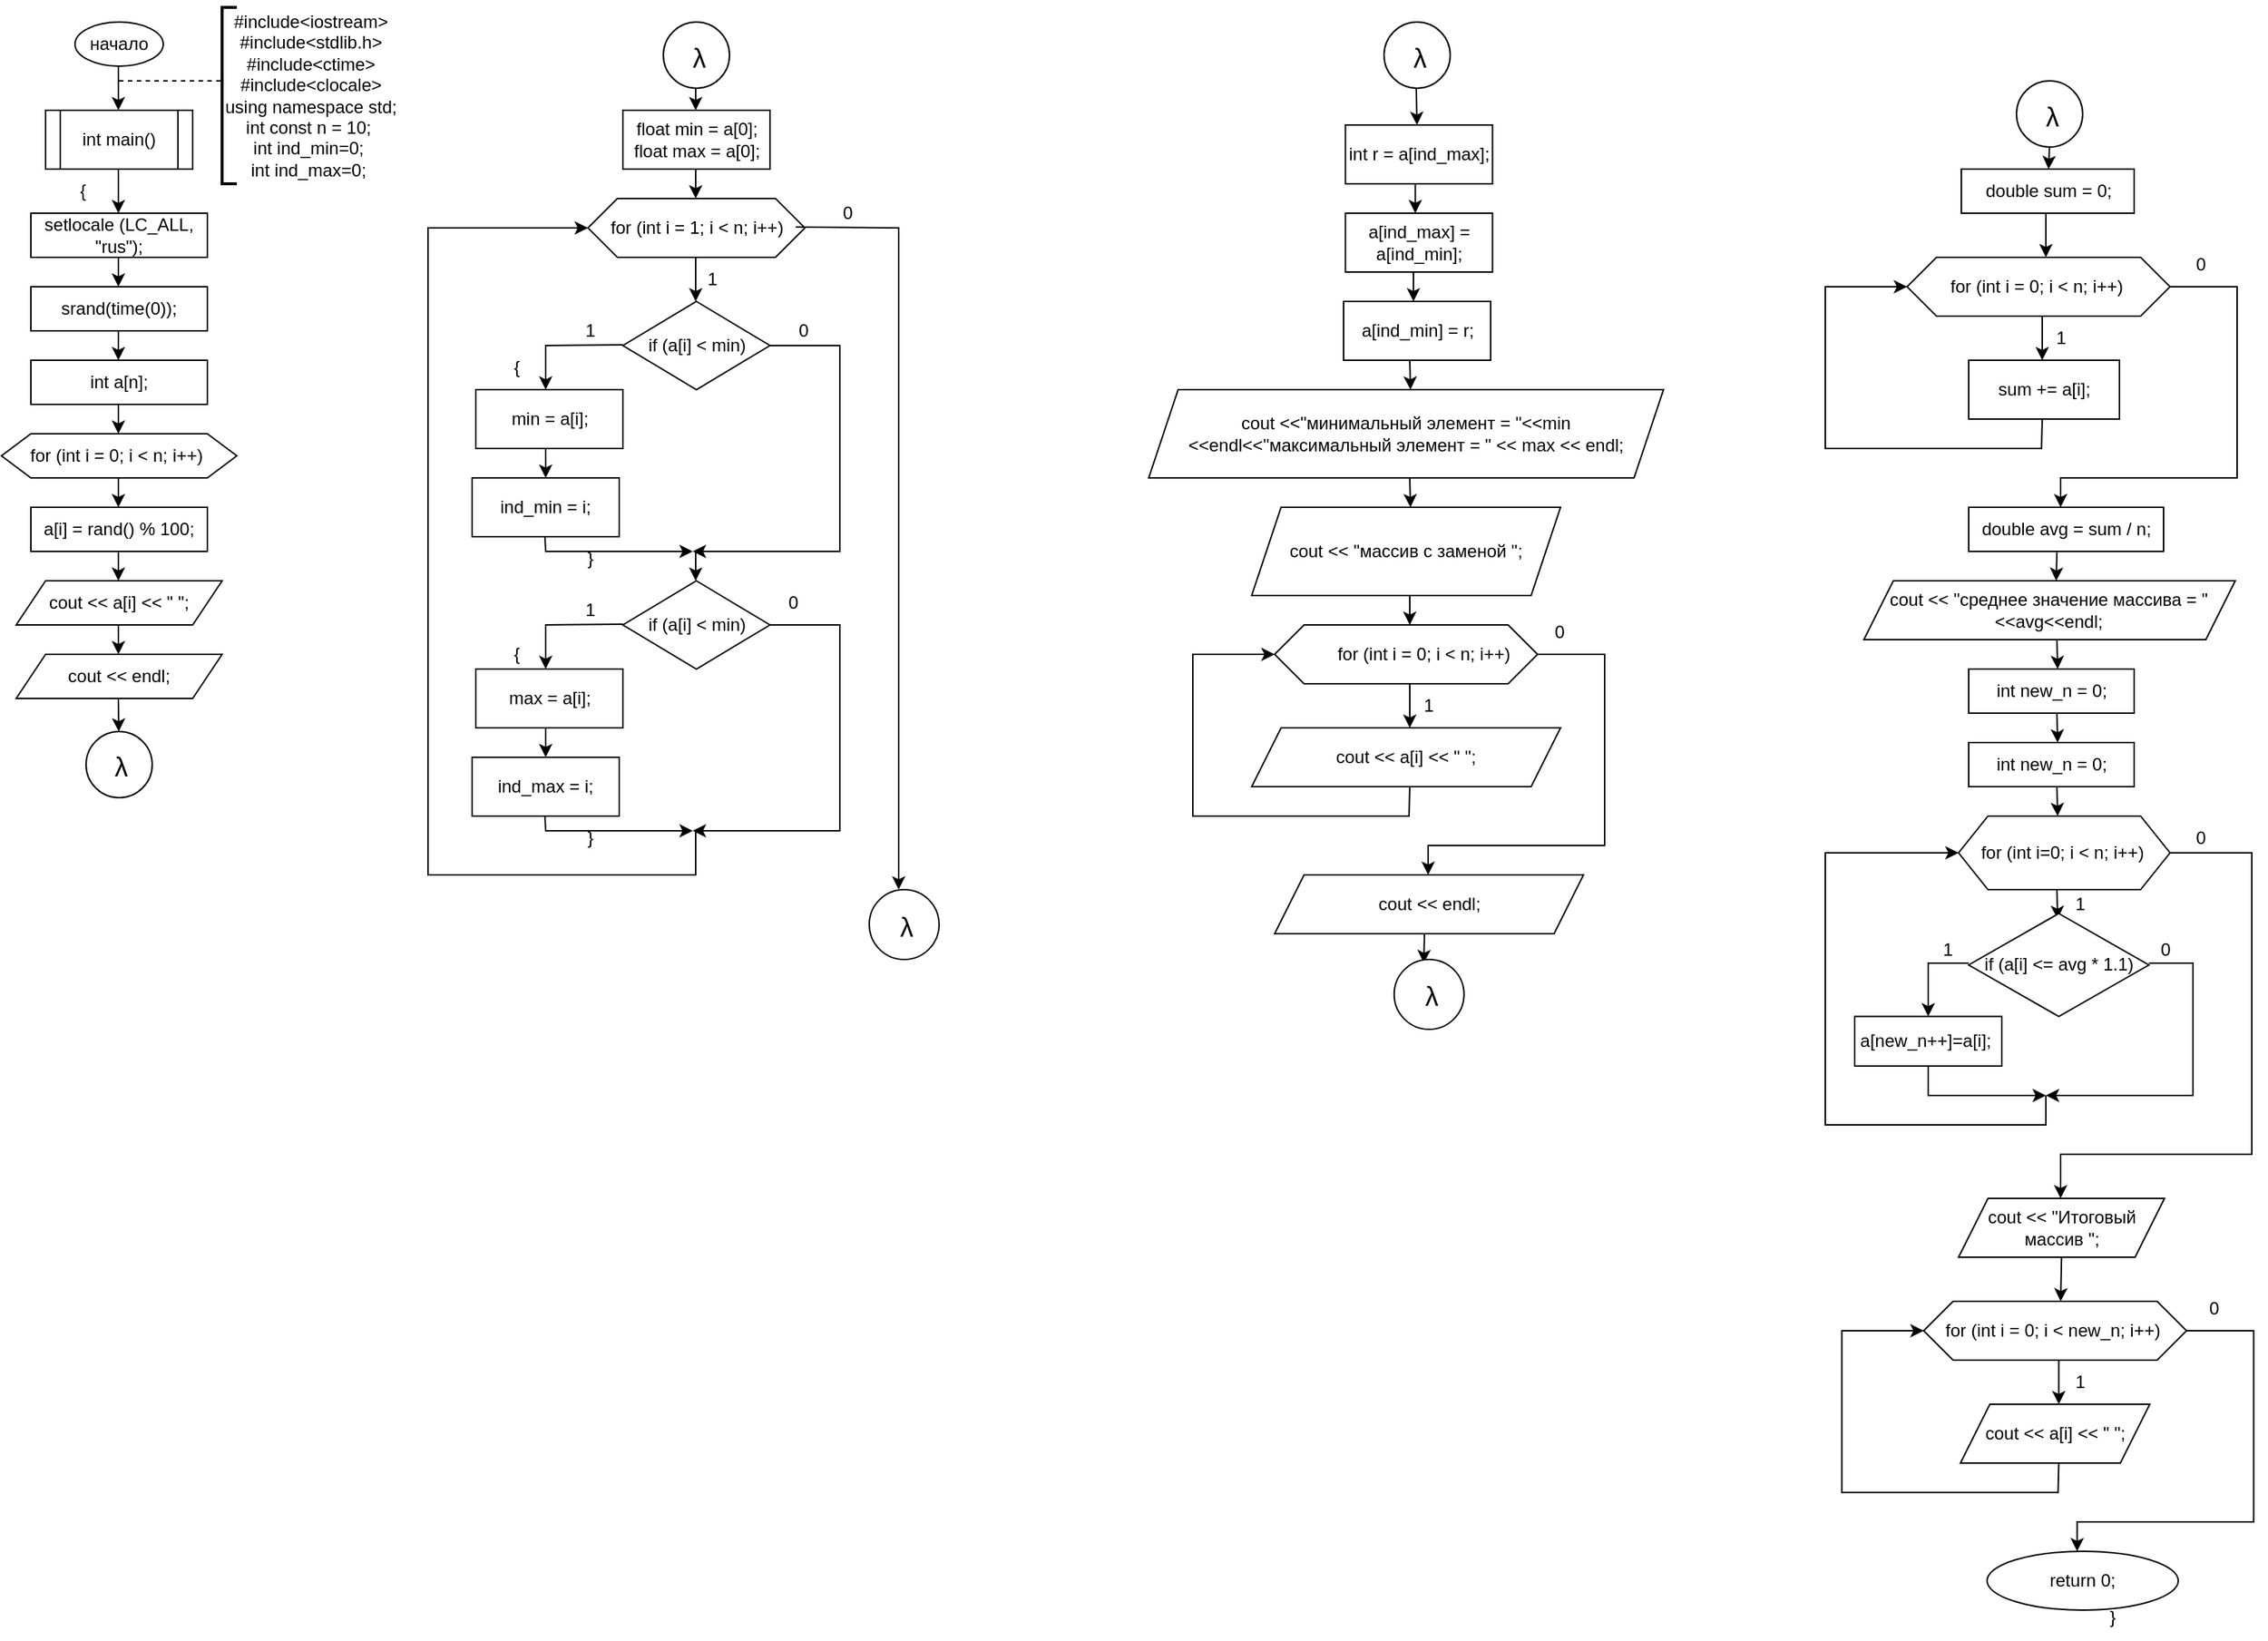 <mxfile version="24.7.17">
  <diagram name="Страница — 1" id="E0Ujf7KPfG7QBRA1unFd">
    <mxGraphModel dx="1122" dy="1709" grid="1" gridSize="10" guides="1" tooltips="1" connect="1" arrows="1" fold="1" page="1" pageScale="1" pageWidth="827" pageHeight="1169" math="0" shadow="0">
      <root>
        <mxCell id="0" />
        <mxCell id="1" parent="0" />
        <mxCell id="UmhEkaX1TgE3mS6SYgg9-1" value="начало" style="ellipse;whiteSpace=wrap;html=1;" parent="1" vertex="1">
          <mxGeometry x="200" width="60" height="30" as="geometry" />
        </mxCell>
        <mxCell id="UmhEkaX1TgE3mS6SYgg9-2" value="" style="endArrow=classic;html=1;rounded=0;" parent="1" edge="1">
          <mxGeometry width="50" height="50" relative="1" as="geometry">
            <mxPoint x="229.5" y="30" as="sourcePoint" />
            <mxPoint x="229.5" y="60" as="targetPoint" />
          </mxGeometry>
        </mxCell>
        <mxCell id="UmhEkaX1TgE3mS6SYgg9-3" value="" style="endArrow=none;dashed=1;html=1;rounded=0;" parent="1" edge="1">
          <mxGeometry width="50" height="50" relative="1" as="geometry">
            <mxPoint x="230" y="40" as="sourcePoint" />
            <mxPoint x="300" y="40" as="targetPoint" />
          </mxGeometry>
        </mxCell>
        <mxCell id="UmhEkaX1TgE3mS6SYgg9-4" value="" style="strokeWidth=2;html=1;shape=mxgraph.flowchart.annotation_1;align=left;pointerEvents=1;" parent="1" vertex="1">
          <mxGeometry x="300" y="-10" width="10" height="120" as="geometry" />
        </mxCell>
        <mxCell id="UmhEkaX1TgE3mS6SYgg9-5" value="&lt;div&gt;#include&amp;lt;iostream&amp;gt;&lt;/div&gt;&lt;div&gt;#include&amp;lt;stdlib.h&amp;gt;&lt;/div&gt;&lt;div&gt;#include&amp;lt;ctime&amp;gt;&lt;/div&gt;&lt;div&gt;#include&amp;lt;clocale&amp;gt;&lt;/div&gt;&lt;div&gt;using namespace std;&lt;/div&gt;&lt;div&gt;int const n = 10;&amp;nbsp;&lt;/div&gt;&lt;div&gt;int ind_min=0;&amp;nbsp;&lt;/div&gt;&lt;div&gt;int ind_max=0;&amp;nbsp;&lt;br&gt;&lt;/div&gt;" style="text;html=1;align=center;verticalAlign=middle;resizable=0;points=[];autosize=1;strokeColor=none;fillColor=none;" parent="1" vertex="1">
          <mxGeometry x="290" y="-15" width="140" height="130" as="geometry" />
        </mxCell>
        <mxCell id="UmhEkaX1TgE3mS6SYgg9-6" value="int main()" style="shape=process;whiteSpace=wrap;html=1;backgroundOutline=1;" parent="1" vertex="1">
          <mxGeometry x="180" y="60" width="100" height="40" as="geometry" />
        </mxCell>
        <mxCell id="UmhEkaX1TgE3mS6SYgg9-7" value="" style="endArrow=classic;html=1;rounded=0;" parent="1" edge="1">
          <mxGeometry width="50" height="50" relative="1" as="geometry">
            <mxPoint x="229.5" y="100" as="sourcePoint" />
            <mxPoint x="229.5" y="130" as="targetPoint" />
          </mxGeometry>
        </mxCell>
        <mxCell id="UmhEkaX1TgE3mS6SYgg9-8" value="setlocale (LC_ALL, &quot;rus&quot;);" style="rounded=0;whiteSpace=wrap;html=1;" parent="1" vertex="1">
          <mxGeometry x="170" y="130" width="120" height="30" as="geometry" />
        </mxCell>
        <mxCell id="UmhEkaX1TgE3mS6SYgg9-9" value="" style="endArrow=classic;html=1;rounded=0;" parent="1" edge="1">
          <mxGeometry width="50" height="50" relative="1" as="geometry">
            <mxPoint x="229.5" y="160" as="sourcePoint" />
            <mxPoint x="229.5" y="180" as="targetPoint" />
          </mxGeometry>
        </mxCell>
        <mxCell id="UmhEkaX1TgE3mS6SYgg9-10" value="srand(time(0));" style="rounded=0;whiteSpace=wrap;html=1;" parent="1" vertex="1">
          <mxGeometry x="170" y="180" width="120" height="30" as="geometry" />
        </mxCell>
        <mxCell id="UmhEkaX1TgE3mS6SYgg9-11" value="" style="endArrow=classic;html=1;rounded=0;" parent="1" edge="1">
          <mxGeometry width="50" height="50" relative="1" as="geometry">
            <mxPoint x="229.5" y="210" as="sourcePoint" />
            <mxPoint x="229.5" y="230" as="targetPoint" />
          </mxGeometry>
        </mxCell>
        <mxCell id="UmhEkaX1TgE3mS6SYgg9-12" value="for (int i = 0; i &amp;lt; n; i++)&amp;nbsp;" style="shape=hexagon;perimeter=hexagonPerimeter2;whiteSpace=wrap;html=1;fixedSize=1;" parent="1" vertex="1">
          <mxGeometry x="150" y="280" width="160" height="30" as="geometry" />
        </mxCell>
        <mxCell id="UmhEkaX1TgE3mS6SYgg9-13" value="int a[n];" style="rounded=0;whiteSpace=wrap;html=1;" parent="1" vertex="1">
          <mxGeometry x="170" y="230" width="120" height="30" as="geometry" />
        </mxCell>
        <mxCell id="UmhEkaX1TgE3mS6SYgg9-14" value="" style="endArrow=classic;html=1;rounded=0;" parent="1" edge="1">
          <mxGeometry width="50" height="50" relative="1" as="geometry">
            <mxPoint x="229.5" y="260" as="sourcePoint" />
            <mxPoint x="229.5" y="280" as="targetPoint" />
          </mxGeometry>
        </mxCell>
        <mxCell id="UmhEkaX1TgE3mS6SYgg9-15" value="" style="endArrow=classic;html=1;rounded=0;" parent="1" edge="1">
          <mxGeometry width="50" height="50" relative="1" as="geometry">
            <mxPoint x="229.5" y="310" as="sourcePoint" />
            <mxPoint x="229.5" y="330" as="targetPoint" />
          </mxGeometry>
        </mxCell>
        <mxCell id="UmhEkaX1TgE3mS6SYgg9-16" value="a[i] = rand() % 100;" style="rounded=0;whiteSpace=wrap;html=1;" parent="1" vertex="1">
          <mxGeometry x="170" y="330" width="120" height="30" as="geometry" />
        </mxCell>
        <mxCell id="UmhEkaX1TgE3mS6SYgg9-17" value="" style="endArrow=classic;html=1;rounded=0;" parent="1" edge="1">
          <mxGeometry width="50" height="50" relative="1" as="geometry">
            <mxPoint x="229.5" y="360" as="sourcePoint" />
            <mxPoint x="229.5" y="380" as="targetPoint" />
          </mxGeometry>
        </mxCell>
        <mxCell id="UmhEkaX1TgE3mS6SYgg9-18" value="cout &amp;lt;&amp;lt; a[i] &amp;lt;&amp;lt; &quot; &quot;;" style="shape=parallelogram;perimeter=parallelogramPerimeter;whiteSpace=wrap;html=1;fixedSize=1;" parent="1" vertex="1">
          <mxGeometry x="160" y="380" width="140" height="30" as="geometry" />
        </mxCell>
        <mxCell id="UmhEkaX1TgE3mS6SYgg9-19" value="" style="endArrow=classic;html=1;rounded=0;" parent="1" edge="1">
          <mxGeometry width="50" height="50" relative="1" as="geometry">
            <mxPoint x="229.5" y="410" as="sourcePoint" />
            <mxPoint x="229.5" y="430" as="targetPoint" />
          </mxGeometry>
        </mxCell>
        <mxCell id="UmhEkaX1TgE3mS6SYgg9-20" value="cout &amp;lt;&amp;lt; endl;" style="shape=parallelogram;perimeter=parallelogramPerimeter;whiteSpace=wrap;html=1;fixedSize=1;" parent="1" vertex="1">
          <mxGeometry x="160" y="430" width="140" height="30" as="geometry" />
        </mxCell>
        <mxCell id="UmhEkaX1TgE3mS6SYgg9-21" value="" style="endArrow=classic;html=1;rounded=0;" parent="1" target="UmhEkaX1TgE3mS6SYgg9-23" edge="1">
          <mxGeometry width="50" height="50" relative="1" as="geometry">
            <mxPoint x="229.5" y="460" as="sourcePoint" />
            <mxPoint x="229.5" y="480" as="targetPoint" />
          </mxGeometry>
        </mxCell>
        <mxCell id="UmhEkaX1TgE3mS6SYgg9-23" value="" style="ellipse;whiteSpace=wrap;html=1;aspect=fixed;" parent="1" vertex="1">
          <mxGeometry x="207.5" y="482.5" width="45" height="45" as="geometry" />
        </mxCell>
        <mxCell id="UmhEkaX1TgE3mS6SYgg9-25" value="&lt;font style=&quot;font-size: 18px;&quot;&gt;λ&lt;/font&gt;" style="text;whiteSpace=wrap;html=1;" parent="1" vertex="1">
          <mxGeometry x="225" y="490" width="10" height="30" as="geometry" />
        </mxCell>
        <mxCell id="mBNhG39dvA1WvkFb5wMn-5" value="" style="ellipse;whiteSpace=wrap;html=1;aspect=fixed;" vertex="1" parent="1">
          <mxGeometry x="600" width="45" height="45" as="geometry" />
        </mxCell>
        <mxCell id="mBNhG39dvA1WvkFb5wMn-6" value="&lt;font style=&quot;font-size: 18px;&quot;&gt;λ&lt;/font&gt;" style="text;whiteSpace=wrap;html=1;" vertex="1" parent="1">
          <mxGeometry x="617.5" y="7.5" width="10" height="30" as="geometry" />
        </mxCell>
        <mxCell id="mBNhG39dvA1WvkFb5wMn-8" value="" style="endArrow=classic;html=1;rounded=0;" edge="1" parent="1">
          <mxGeometry width="50" height="50" relative="1" as="geometry">
            <mxPoint x="622" y="45" as="sourcePoint" />
            <mxPoint x="622" y="60" as="targetPoint" />
          </mxGeometry>
        </mxCell>
        <mxCell id="mBNhG39dvA1WvkFb5wMn-9" value="float min = a[0]; float max = a[0];" style="rounded=0;whiteSpace=wrap;html=1;" vertex="1" parent="1">
          <mxGeometry x="572.5" y="60" width="100" height="40" as="geometry" />
        </mxCell>
        <mxCell id="mBNhG39dvA1WvkFb5wMn-10" value="" style="endArrow=classic;html=1;rounded=0;" edge="1" parent="1">
          <mxGeometry width="50" height="50" relative="1" as="geometry">
            <mxPoint x="622" y="100" as="sourcePoint" />
            <mxPoint x="622" y="120" as="targetPoint" />
          </mxGeometry>
        </mxCell>
        <mxCell id="mBNhG39dvA1WvkFb5wMn-11" value="for (int i = 1; i &amp;lt; n; i++)" style="shape=hexagon;perimeter=hexagonPerimeter2;whiteSpace=wrap;html=1;fixedSize=1;" vertex="1" parent="1">
          <mxGeometry x="548.75" y="120" width="147.5" height="40" as="geometry" />
        </mxCell>
        <mxCell id="mBNhG39dvA1WvkFb5wMn-12" value="" style="endArrow=classic;html=1;rounded=0;" edge="1" parent="1">
          <mxGeometry width="50" height="50" relative="1" as="geometry">
            <mxPoint x="622" y="160" as="sourcePoint" />
            <mxPoint x="622" y="190" as="targetPoint" />
          </mxGeometry>
        </mxCell>
        <mxCell id="mBNhG39dvA1WvkFb5wMn-13" value="if (a[i] &amp;lt; min)" style="rhombus;whiteSpace=wrap;html=1;" vertex="1" parent="1">
          <mxGeometry x="572.5" y="190" width="100" height="60" as="geometry" />
        </mxCell>
        <mxCell id="mBNhG39dvA1WvkFb5wMn-14" value="" style="endArrow=classic;html=1;rounded=0;" edge="1" parent="1">
          <mxGeometry width="50" height="50" relative="1" as="geometry">
            <mxPoint x="572.5" y="219.5" as="sourcePoint" />
            <mxPoint x="520" y="250" as="targetPoint" />
            <Array as="points">
              <mxPoint x="520" y="220" />
            </Array>
          </mxGeometry>
        </mxCell>
        <mxCell id="mBNhG39dvA1WvkFb5wMn-16" value="min = a[i];" style="rounded=0;whiteSpace=wrap;html=1;" vertex="1" parent="1">
          <mxGeometry x="472.5" y="250" width="100" height="40" as="geometry" />
        </mxCell>
        <mxCell id="mBNhG39dvA1WvkFb5wMn-17" value="ind_min = i;" style="rounded=0;whiteSpace=wrap;html=1;" vertex="1" parent="1">
          <mxGeometry x="470" y="310" width="100" height="40" as="geometry" />
        </mxCell>
        <mxCell id="mBNhG39dvA1WvkFb5wMn-18" value="" style="endArrow=classic;html=1;rounded=0;" edge="1" parent="1">
          <mxGeometry width="50" height="50" relative="1" as="geometry">
            <mxPoint x="520" y="290" as="sourcePoint" />
            <mxPoint x="520" y="310" as="targetPoint" />
          </mxGeometry>
        </mxCell>
        <mxCell id="mBNhG39dvA1WvkFb5wMn-19" value="" style="endArrow=classic;html=1;rounded=0;exitX=1;exitY=0.5;exitDx=0;exitDy=0;" edge="1" parent="1" source="mBNhG39dvA1WvkFb5wMn-13">
          <mxGeometry width="50" height="50" relative="1" as="geometry">
            <mxPoint x="680" y="219.5" as="sourcePoint" />
            <mxPoint x="620" y="360" as="targetPoint" />
            <Array as="points">
              <mxPoint x="720" y="220" />
              <mxPoint x="720" y="360" />
            </Array>
          </mxGeometry>
        </mxCell>
        <mxCell id="mBNhG39dvA1WvkFb5wMn-20" value="" style="endArrow=classic;html=1;rounded=0;" edge="1" parent="1">
          <mxGeometry width="50" height="50" relative="1" as="geometry">
            <mxPoint x="519.5" y="350" as="sourcePoint" />
            <mxPoint x="620" y="360" as="targetPoint" />
            <Array as="points">
              <mxPoint x="520" y="360" />
            </Array>
          </mxGeometry>
        </mxCell>
        <mxCell id="mBNhG39dvA1WvkFb5wMn-21" value="" style="endArrow=classic;html=1;rounded=0;" edge="1" parent="1">
          <mxGeometry width="50" height="50" relative="1" as="geometry">
            <mxPoint x="622" y="360" as="sourcePoint" />
            <mxPoint x="622" y="380" as="targetPoint" />
          </mxGeometry>
        </mxCell>
        <mxCell id="mBNhG39dvA1WvkFb5wMn-22" value="if (a[i] &amp;lt; min)" style="rhombus;whiteSpace=wrap;html=1;" vertex="1" parent="1">
          <mxGeometry x="572.5" y="380" width="100" height="60" as="geometry" />
        </mxCell>
        <mxCell id="mBNhG39dvA1WvkFb5wMn-23" value="" style="endArrow=classic;html=1;rounded=0;" edge="1" parent="1">
          <mxGeometry width="50" height="50" relative="1" as="geometry">
            <mxPoint x="572.5" y="409.5" as="sourcePoint" />
            <mxPoint x="520" y="440" as="targetPoint" />
            <Array as="points">
              <mxPoint x="520" y="410" />
            </Array>
          </mxGeometry>
        </mxCell>
        <mxCell id="mBNhG39dvA1WvkFb5wMn-24" value="max = a[i];" style="rounded=0;whiteSpace=wrap;html=1;" vertex="1" parent="1">
          <mxGeometry x="472.5" y="440" width="100" height="40" as="geometry" />
        </mxCell>
        <mxCell id="mBNhG39dvA1WvkFb5wMn-25" value="ind_max = i;" style="rounded=0;whiteSpace=wrap;html=1;" vertex="1" parent="1">
          <mxGeometry x="470" y="500" width="100" height="40" as="geometry" />
        </mxCell>
        <mxCell id="mBNhG39dvA1WvkFb5wMn-26" value="" style="endArrow=classic;html=1;rounded=0;" edge="1" parent="1">
          <mxGeometry width="50" height="50" relative="1" as="geometry">
            <mxPoint x="520" y="480" as="sourcePoint" />
            <mxPoint x="520" y="500" as="targetPoint" />
          </mxGeometry>
        </mxCell>
        <mxCell id="mBNhG39dvA1WvkFb5wMn-27" value="" style="endArrow=classic;html=1;rounded=0;exitX=1;exitY=0.5;exitDx=0;exitDy=0;" edge="1" parent="1" source="mBNhG39dvA1WvkFb5wMn-22">
          <mxGeometry width="50" height="50" relative="1" as="geometry">
            <mxPoint x="680" y="409.5" as="sourcePoint" />
            <mxPoint x="620" y="550" as="targetPoint" />
            <Array as="points">
              <mxPoint x="720" y="410" />
              <mxPoint x="720" y="550" />
            </Array>
          </mxGeometry>
        </mxCell>
        <mxCell id="mBNhG39dvA1WvkFb5wMn-28" value="" style="endArrow=classic;html=1;rounded=0;" edge="1" parent="1">
          <mxGeometry width="50" height="50" relative="1" as="geometry">
            <mxPoint x="519.5" y="540" as="sourcePoint" />
            <mxPoint x="620" y="550" as="targetPoint" />
            <Array as="points">
              <mxPoint x="520" y="550" />
            </Array>
          </mxGeometry>
        </mxCell>
        <mxCell id="mBNhG39dvA1WvkFb5wMn-29" value="" style="endArrow=classic;html=1;rounded=0;entryX=0;entryY=0.5;entryDx=0;entryDy=0;" edge="1" parent="1" target="mBNhG39dvA1WvkFb5wMn-11">
          <mxGeometry width="50" height="50" relative="1" as="geometry">
            <mxPoint x="622" y="550" as="sourcePoint" />
            <mxPoint x="440" y="50" as="targetPoint" />
            <Array as="points">
              <mxPoint x="622" y="580" />
              <mxPoint x="440" y="580" />
              <mxPoint x="440" y="140" />
            </Array>
          </mxGeometry>
        </mxCell>
        <mxCell id="mBNhG39dvA1WvkFb5wMn-30" value="" style="ellipse;whiteSpace=wrap;html=1;aspect=fixed;" vertex="1" parent="1">
          <mxGeometry x="740" y="590" width="47.5" height="47.5" as="geometry" />
        </mxCell>
        <mxCell id="mBNhG39dvA1WvkFb5wMn-31" value="&lt;font style=&quot;font-size: 18px;&quot;&gt;λ&lt;/font&gt;" style="text;whiteSpace=wrap;html=1;" vertex="1" parent="1">
          <mxGeometry x="758.75" y="598.75" width="10" height="30" as="geometry" />
        </mxCell>
        <mxCell id="mBNhG39dvA1WvkFb5wMn-33" value="" style="ellipse;whiteSpace=wrap;html=1;aspect=fixed;" vertex="1" parent="1">
          <mxGeometry x="1090" width="45" height="45" as="geometry" />
        </mxCell>
        <mxCell id="mBNhG39dvA1WvkFb5wMn-34" value="&lt;font style=&quot;font-size: 18px;&quot;&gt;λ&lt;/font&gt;" style="text;whiteSpace=wrap;html=1;" vertex="1" parent="1">
          <mxGeometry x="1107.5" y="7.5" width="10" height="30" as="geometry" />
        </mxCell>
        <mxCell id="mBNhG39dvA1WvkFb5wMn-36" value="" style="endArrow=classic;html=1;rounded=0;" edge="1" parent="1">
          <mxGeometry width="50" height="50" relative="1" as="geometry">
            <mxPoint x="1111.91" y="45" as="sourcePoint" />
            <mxPoint x="1112.41" y="70" as="targetPoint" />
          </mxGeometry>
        </mxCell>
        <mxCell id="mBNhG39dvA1WvkFb5wMn-37" value="int r = a[ind_max];" style="rounded=0;whiteSpace=wrap;html=1;" vertex="1" parent="1">
          <mxGeometry x="1063.75" y="70" width="100" height="40" as="geometry" />
        </mxCell>
        <mxCell id="mBNhG39dvA1WvkFb5wMn-38" value="a[ind_max] = a[ind_min];" style="rounded=0;whiteSpace=wrap;html=1;" vertex="1" parent="1">
          <mxGeometry x="1063.75" y="130" width="100" height="40" as="geometry" />
        </mxCell>
        <mxCell id="mBNhG39dvA1WvkFb5wMn-39" value="" style="endArrow=classic;html=1;rounded=0;" edge="1" parent="1">
          <mxGeometry width="50" height="50" relative="1" as="geometry">
            <mxPoint x="1111.25" y="110" as="sourcePoint" />
            <mxPoint x="1111.25" y="130" as="targetPoint" />
          </mxGeometry>
        </mxCell>
        <mxCell id="mBNhG39dvA1WvkFb5wMn-40" value="a[ind_min] = r;" style="rounded=0;whiteSpace=wrap;html=1;" vertex="1" parent="1">
          <mxGeometry x="1062.5" y="190" width="100" height="40" as="geometry" />
        </mxCell>
        <mxCell id="mBNhG39dvA1WvkFb5wMn-41" value="" style="endArrow=classic;html=1;rounded=0;" edge="1" parent="1">
          <mxGeometry width="50" height="50" relative="1" as="geometry">
            <mxPoint x="1110" y="170" as="sourcePoint" />
            <mxPoint x="1110" y="190" as="targetPoint" />
          </mxGeometry>
        </mxCell>
        <mxCell id="mBNhG39dvA1WvkFb5wMn-42" value="" style="endArrow=classic;html=1;rounded=0;" edge="1" parent="1">
          <mxGeometry width="50" height="50" relative="1" as="geometry">
            <mxPoint x="1107.5" y="230" as="sourcePoint" />
            <mxPoint x="1108" y="250" as="targetPoint" />
          </mxGeometry>
        </mxCell>
        <mxCell id="mBNhG39dvA1WvkFb5wMn-43" value="cout &amp;lt;&amp;lt;&quot;минимальный элемент = &quot;&amp;lt;&amp;lt;min &amp;lt;&amp;lt;endl&amp;lt;&amp;lt;&quot;максимальный элемент = &quot; &amp;lt;&amp;lt; max &amp;lt;&amp;lt; endl;" style="shape=parallelogram;perimeter=parallelogramPerimeter;whiteSpace=wrap;html=1;fixedSize=1;" vertex="1" parent="1">
          <mxGeometry x="930" y="250" width="350" height="60" as="geometry" />
        </mxCell>
        <mxCell id="mBNhG39dvA1WvkFb5wMn-44" value="" style="endArrow=classic;html=1;rounded=0;" edge="1" parent="1">
          <mxGeometry width="50" height="50" relative="1" as="geometry">
            <mxPoint x="1107.5" y="310" as="sourcePoint" />
            <mxPoint x="1108" y="330" as="targetPoint" />
          </mxGeometry>
        </mxCell>
        <mxCell id="mBNhG39dvA1WvkFb5wMn-45" value="cout &lt;&lt; &quot;массив с заменой &quot;;" style="shape=parallelogram;perimeter=parallelogramPerimeter;whiteSpace=wrap;html=1;fixedSize=1;" vertex="1" parent="1">
          <mxGeometry x="1000" y="330" width="210" height="60" as="geometry" />
        </mxCell>
        <mxCell id="mBNhG39dvA1WvkFb5wMn-47" value="" style="endArrow=classic;html=1;rounded=0;" edge="1" parent="1">
          <mxGeometry width="50" height="50" relative="1" as="geometry">
            <mxPoint x="690" y="139.41" as="sourcePoint" />
            <mxPoint x="760" y="590" as="targetPoint" />
            <Array as="points">
              <mxPoint x="760" y="140" />
            </Array>
          </mxGeometry>
        </mxCell>
        <mxCell id="mBNhG39dvA1WvkFb5wMn-48" value="&lt;span style=&quot;white-space: normal;&quot;&gt;&lt;span style=&quot;white-space:pre&quot;&gt;&#x9;&lt;/span&gt;for (int i = 0; i &amp;lt; n; i++)&amp;nbsp;&lt;/span&gt;" style="shape=hexagon;perimeter=hexagonPerimeter2;whiteSpace=wrap;html=1;fixedSize=1;" vertex="1" parent="1">
          <mxGeometry x="1015.63" y="410" width="178.75" height="40" as="geometry" />
        </mxCell>
        <mxCell id="mBNhG39dvA1WvkFb5wMn-49" value="" style="endArrow=classic;html=1;rounded=0;" edge="1" parent="1">
          <mxGeometry width="50" height="50" relative="1" as="geometry">
            <mxPoint x="1107.5" y="450" as="sourcePoint" />
            <mxPoint x="1107.5" y="480" as="targetPoint" />
          </mxGeometry>
        </mxCell>
        <mxCell id="mBNhG39dvA1WvkFb5wMn-50" value="" style="endArrow=classic;html=1;rounded=0;" edge="1" parent="1">
          <mxGeometry width="50" height="50" relative="1" as="geometry">
            <mxPoint x="1107.5" y="390" as="sourcePoint" />
            <mxPoint x="1107.5" y="410" as="targetPoint" />
          </mxGeometry>
        </mxCell>
        <mxCell id="mBNhG39dvA1WvkFb5wMn-52" value="cout &amp;lt;&amp;lt; a[i] &amp;lt;&amp;lt; &quot; &quot;;" style="shape=parallelogram;perimeter=parallelogramPerimeter;whiteSpace=wrap;html=1;fixedSize=1;" vertex="1" parent="1">
          <mxGeometry x="1000.01" y="480" width="209.99" height="40" as="geometry" />
        </mxCell>
        <mxCell id="mBNhG39dvA1WvkFb5wMn-53" value="" style="endArrow=classic;html=1;rounded=0;entryX=0;entryY=0.5;entryDx=0;entryDy=0;" edge="1" parent="1" target="mBNhG39dvA1WvkFb5wMn-48">
          <mxGeometry width="50" height="50" relative="1" as="geometry">
            <mxPoint x="1107.5" y="520" as="sourcePoint" />
            <mxPoint x="960" y="360" as="targetPoint" />
            <Array as="points">
              <mxPoint x="1107" y="540" />
              <mxPoint x="960" y="540" />
              <mxPoint x="960" y="430" />
            </Array>
          </mxGeometry>
        </mxCell>
        <mxCell id="mBNhG39dvA1WvkFb5wMn-54" value="cout &amp;lt;&amp;lt; endl;" style="shape=parallelogram;perimeter=parallelogramPerimeter;whiteSpace=wrap;html=1;fixedSize=1;" vertex="1" parent="1">
          <mxGeometry x="1015.63" y="580" width="209.99" height="40" as="geometry" />
        </mxCell>
        <mxCell id="mBNhG39dvA1WvkFb5wMn-55" value="" style="endArrow=classic;html=1;rounded=0;" edge="1" parent="1">
          <mxGeometry width="50" height="50" relative="1" as="geometry">
            <mxPoint x="1194.38" y="430" as="sourcePoint" />
            <mxPoint x="1120" y="580" as="targetPoint" />
            <Array as="points">
              <mxPoint x="1240" y="430" />
              <mxPoint x="1240" y="560" />
              <mxPoint x="1120" y="560" />
            </Array>
          </mxGeometry>
        </mxCell>
        <mxCell id="mBNhG39dvA1WvkFb5wMn-56" value="" style="endArrow=classic;html=1;rounded=0;" edge="1" parent="1">
          <mxGeometry width="50" height="50" relative="1" as="geometry">
            <mxPoint x="1117.5" y="620" as="sourcePoint" />
            <mxPoint x="1117" y="640" as="targetPoint" />
          </mxGeometry>
        </mxCell>
        <mxCell id="mBNhG39dvA1WvkFb5wMn-57" value="" style="ellipse;whiteSpace=wrap;html=1;aspect=fixed;" vertex="1" parent="1">
          <mxGeometry x="1096.88" y="637.5" width="47.5" height="47.5" as="geometry" />
        </mxCell>
        <mxCell id="mBNhG39dvA1WvkFb5wMn-58" value="&lt;font style=&quot;font-size: 18px;&quot;&gt;λ&lt;/font&gt;" style="text;whiteSpace=wrap;html=1;" vertex="1" parent="1">
          <mxGeometry x="1115.63" y="646.25" width="10" height="30" as="geometry" />
        </mxCell>
        <mxCell id="mBNhG39dvA1WvkFb5wMn-60" value="" style="ellipse;whiteSpace=wrap;html=1;aspect=fixed;" vertex="1" parent="1">
          <mxGeometry x="1520" y="40" width="45" height="45" as="geometry" />
        </mxCell>
        <mxCell id="mBNhG39dvA1WvkFb5wMn-61" value="&lt;font style=&quot;font-size: 18px;&quot;&gt;λ&lt;/font&gt;" style="text;whiteSpace=wrap;html=1;" vertex="1" parent="1">
          <mxGeometry x="1537.5" y="47.5" width="10" height="30" as="geometry" />
        </mxCell>
        <mxCell id="mBNhG39dvA1WvkFb5wMn-62" value="" style="endArrow=classic;html=1;rounded=0;" edge="1" parent="1" target="mBNhG39dvA1WvkFb5wMn-63">
          <mxGeometry width="50" height="50" relative="1" as="geometry">
            <mxPoint x="1542.41" y="85" as="sourcePoint" />
            <mxPoint x="1542" y="100" as="targetPoint" />
          </mxGeometry>
        </mxCell>
        <mxCell id="mBNhG39dvA1WvkFb5wMn-63" value="double sum = 0;" style="rounded=0;whiteSpace=wrap;html=1;" vertex="1" parent="1">
          <mxGeometry x="1482.5" y="100" width="117.5" height="30" as="geometry" />
        </mxCell>
        <mxCell id="mBNhG39dvA1WvkFb5wMn-64" value="" style="endArrow=classic;html=1;rounded=0;" edge="1" parent="1">
          <mxGeometry width="50" height="50" relative="1" as="geometry">
            <mxPoint x="1540" y="130" as="sourcePoint" />
            <mxPoint x="1540" y="160" as="targetPoint" />
          </mxGeometry>
        </mxCell>
        <mxCell id="mBNhG39dvA1WvkFb5wMn-65" value="for (int i = 0; i &amp;lt; n; i++)&amp;nbsp;" style="shape=hexagon;perimeter=hexagonPerimeter2;whiteSpace=wrap;html=1;fixedSize=1;" vertex="1" parent="1">
          <mxGeometry x="1445.63" y="160" width="178.75" height="40" as="geometry" />
        </mxCell>
        <mxCell id="mBNhG39dvA1WvkFb5wMn-66" value="" style="endArrow=classic;html=1;rounded=0;" edge="1" parent="1">
          <mxGeometry width="50" height="50" relative="1" as="geometry">
            <mxPoint x="1537.5" y="200" as="sourcePoint" />
            <mxPoint x="1537.5" y="230" as="targetPoint" />
          </mxGeometry>
        </mxCell>
        <mxCell id="mBNhG39dvA1WvkFb5wMn-68" value="" style="endArrow=classic;html=1;rounded=0;entryX=0;entryY=0.5;entryDx=0;entryDy=0;" edge="1" parent="1" target="mBNhG39dvA1WvkFb5wMn-65">
          <mxGeometry width="50" height="50" relative="1" as="geometry">
            <mxPoint x="1537.5" y="270" as="sourcePoint" />
            <mxPoint x="1390" y="110" as="targetPoint" />
            <Array as="points">
              <mxPoint x="1537" y="290" />
              <mxPoint x="1390" y="290" />
              <mxPoint x="1390" y="180" />
            </Array>
          </mxGeometry>
        </mxCell>
        <mxCell id="mBNhG39dvA1WvkFb5wMn-69" value="" style="endArrow=classic;html=1;rounded=0;" edge="1" parent="1">
          <mxGeometry width="50" height="50" relative="1" as="geometry">
            <mxPoint x="1624.38" y="180" as="sourcePoint" />
            <mxPoint x="1550" y="330" as="targetPoint" />
            <Array as="points">
              <mxPoint x="1670" y="180" />
              <mxPoint x="1670" y="310" />
              <mxPoint x="1550" y="310" />
            </Array>
          </mxGeometry>
        </mxCell>
        <mxCell id="mBNhG39dvA1WvkFb5wMn-70" value="sum += a[i];" style="rounded=0;whiteSpace=wrap;html=1;" vertex="1" parent="1">
          <mxGeometry x="1487.51" y="230" width="102.49" height="40" as="geometry" />
        </mxCell>
        <mxCell id="mBNhG39dvA1WvkFb5wMn-71" value="double avg = sum / n;" style="rounded=0;whiteSpace=wrap;html=1;" vertex="1" parent="1">
          <mxGeometry x="1487.51" y="330" width="132.49" height="30" as="geometry" />
        </mxCell>
        <mxCell id="mBNhG39dvA1WvkFb5wMn-72" value="" style="endArrow=classic;html=1;rounded=0;" edge="1" parent="1">
          <mxGeometry width="50" height="50" relative="1" as="geometry">
            <mxPoint x="1547.5" y="360" as="sourcePoint" />
            <mxPoint x="1547" y="380" as="targetPoint" />
          </mxGeometry>
        </mxCell>
        <mxCell id="mBNhG39dvA1WvkFb5wMn-75" value="cout &amp;lt;&amp;lt; &quot;среднее значение массива = &quot; &amp;lt;&amp;lt;avg&amp;lt;&amp;lt;endl;" style="shape=parallelogram;perimeter=parallelogramPerimeter;whiteSpace=wrap;html=1;fixedSize=1;" vertex="1" parent="1">
          <mxGeometry x="1416.25" y="380" width="252.49" height="40" as="geometry" />
        </mxCell>
        <mxCell id="mBNhG39dvA1WvkFb5wMn-76" value="" style="endArrow=classic;html=1;rounded=0;" edge="1" parent="1">
          <mxGeometry width="50" height="50" relative="1" as="geometry">
            <mxPoint x="1547.5" y="420" as="sourcePoint" />
            <mxPoint x="1548" y="440" as="targetPoint" />
          </mxGeometry>
        </mxCell>
        <mxCell id="mBNhG39dvA1WvkFb5wMn-77" value="int new_n = 0;" style="rounded=0;whiteSpace=wrap;html=1;" vertex="1" parent="1">
          <mxGeometry x="1487.51" y="440" width="112.49" height="30" as="geometry" />
        </mxCell>
        <mxCell id="mBNhG39dvA1WvkFb5wMn-78" value="" style="endArrow=classic;html=1;rounded=0;" edge="1" parent="1">
          <mxGeometry width="50" height="50" relative="1" as="geometry">
            <mxPoint x="1547.5" y="470" as="sourcePoint" />
            <mxPoint x="1548" y="490" as="targetPoint" />
          </mxGeometry>
        </mxCell>
        <mxCell id="mBNhG39dvA1WvkFb5wMn-79" value="int new_n = 0;" style="rounded=0;whiteSpace=wrap;html=1;" vertex="1" parent="1">
          <mxGeometry x="1487.51" y="490" width="112.49" height="30" as="geometry" />
        </mxCell>
        <mxCell id="mBNhG39dvA1WvkFb5wMn-80" value="" style="endArrow=classic;html=1;rounded=0;" edge="1" parent="1">
          <mxGeometry width="50" height="50" relative="1" as="geometry">
            <mxPoint x="1547.5" y="520" as="sourcePoint" />
            <mxPoint x="1548" y="540" as="targetPoint" />
          </mxGeometry>
        </mxCell>
        <mxCell id="mBNhG39dvA1WvkFb5wMn-81" value="for (int i=0; i &amp;lt; n; i++)&amp;nbsp;" style="shape=hexagon;perimeter=hexagonPerimeter2;whiteSpace=wrap;html=1;fixedSize=1;" vertex="1" parent="1">
          <mxGeometry x="1480.63" y="540" width="143.75" height="50" as="geometry" />
        </mxCell>
        <mxCell id="mBNhG39dvA1WvkFb5wMn-82" value="" style="endArrow=classic;html=1;rounded=0;" edge="1" parent="1">
          <mxGeometry width="50" height="50" relative="1" as="geometry">
            <mxPoint x="1547.5" y="590" as="sourcePoint" />
            <mxPoint x="1548" y="610" as="targetPoint" />
          </mxGeometry>
        </mxCell>
        <mxCell id="mBNhG39dvA1WvkFb5wMn-83" value="if (a[i] &amp;lt;= avg * 1.1)" style="rhombus;whiteSpace=wrap;html=1;" vertex="1" parent="1">
          <mxGeometry x="1487.51" y="606.25" width="122.49" height="70" as="geometry" />
        </mxCell>
        <mxCell id="mBNhG39dvA1WvkFb5wMn-84" value="" style="endArrow=classic;html=1;rounded=0;" edge="1" parent="1" target="mBNhG39dvA1WvkFb5wMn-85">
          <mxGeometry width="50" height="50" relative="1" as="geometry">
            <mxPoint x="1487.51" y="640" as="sourcePoint" />
            <mxPoint x="1460" y="680" as="targetPoint" />
            <Array as="points">
              <mxPoint x="1460" y="640" />
            </Array>
          </mxGeometry>
        </mxCell>
        <mxCell id="mBNhG39dvA1WvkFb5wMn-85" value="a[new_n++]=a[i];&amp;nbsp;" style="rounded=0;whiteSpace=wrap;html=1;" vertex="1" parent="1">
          <mxGeometry x="1410" y="676.25" width="100" height="33.75" as="geometry" />
        </mxCell>
        <mxCell id="mBNhG39dvA1WvkFb5wMn-86" value="" style="endArrow=classic;html=1;rounded=0;" edge="1" parent="1">
          <mxGeometry width="50" height="50" relative="1" as="geometry">
            <mxPoint x="1460" y="710" as="sourcePoint" />
            <mxPoint x="1540" y="730" as="targetPoint" />
            <Array as="points">
              <mxPoint x="1460" y="730" />
            </Array>
          </mxGeometry>
        </mxCell>
        <mxCell id="mBNhG39dvA1WvkFb5wMn-87" value="" style="endArrow=classic;html=1;rounded=0;" edge="1" parent="1">
          <mxGeometry width="50" height="50" relative="1" as="geometry">
            <mxPoint x="1610" y="640" as="sourcePoint" />
            <mxPoint x="1540" y="730" as="targetPoint" />
            <Array as="points">
              <mxPoint x="1640" y="640" />
              <mxPoint x="1640" y="730" />
            </Array>
          </mxGeometry>
        </mxCell>
        <mxCell id="mBNhG39dvA1WvkFb5wMn-88" value="" style="endArrow=classic;html=1;rounded=0;entryX=0;entryY=0.5;entryDx=0;entryDy=0;" edge="1" parent="1" target="mBNhG39dvA1WvkFb5wMn-81">
          <mxGeometry width="50" height="50" relative="1" as="geometry">
            <mxPoint x="1540" y="730" as="sourcePoint" />
            <mxPoint x="1480" y="570" as="targetPoint" />
            <Array as="points">
              <mxPoint x="1540" y="750" />
              <mxPoint x="1390" y="750" />
              <mxPoint x="1390" y="565" />
            </Array>
          </mxGeometry>
        </mxCell>
        <mxCell id="mBNhG39dvA1WvkFb5wMn-90" value="" style="endArrow=classic;html=1;rounded=0;exitX=1;exitY=0.5;exitDx=0;exitDy=0;" edge="1" parent="1" source="mBNhG39dvA1WvkFb5wMn-81">
          <mxGeometry width="50" height="50" relative="1" as="geometry">
            <mxPoint x="1624.38" y="560" as="sourcePoint" />
            <mxPoint x="1550" y="800" as="targetPoint" />
            <Array as="points">
              <mxPoint x="1680" y="565" />
              <mxPoint x="1680" y="770" />
              <mxPoint x="1550" y="770" />
            </Array>
          </mxGeometry>
        </mxCell>
        <mxCell id="mBNhG39dvA1WvkFb5wMn-91" value="cout &amp;lt;&amp;lt; &quot;Итоговый массив &quot;;" style="shape=parallelogram;perimeter=parallelogramPerimeter;whiteSpace=wrap;html=1;fixedSize=1;" vertex="1" parent="1">
          <mxGeometry x="1480.63" y="800" width="140" height="40" as="geometry" />
        </mxCell>
        <mxCell id="mBNhG39dvA1WvkFb5wMn-92" value="" style="endArrow=classic;html=1;rounded=0;exitX=0.5;exitY=1;exitDx=0;exitDy=0;" edge="1" parent="1" source="mBNhG39dvA1WvkFb5wMn-91">
          <mxGeometry width="50" height="50" relative="1" as="geometry">
            <mxPoint x="1550" y="845" as="sourcePoint" />
            <mxPoint x="1550" y="870" as="targetPoint" />
          </mxGeometry>
        </mxCell>
        <mxCell id="mBNhG39dvA1WvkFb5wMn-93" value="for (int i = 0; i &amp;lt; new_n; i++)&amp;nbsp;" style="shape=hexagon;perimeter=hexagonPerimeter2;whiteSpace=wrap;html=1;fixedSize=1;" vertex="1" parent="1">
          <mxGeometry x="1456.88" y="870" width="178.75" height="40" as="geometry" />
        </mxCell>
        <mxCell id="mBNhG39dvA1WvkFb5wMn-94" value="" style="endArrow=classic;html=1;rounded=0;" edge="1" parent="1">
          <mxGeometry width="50" height="50" relative="1" as="geometry">
            <mxPoint x="1548.75" y="910" as="sourcePoint" />
            <mxPoint x="1548.75" y="940" as="targetPoint" />
          </mxGeometry>
        </mxCell>
        <mxCell id="mBNhG39dvA1WvkFb5wMn-95" value="" style="endArrow=classic;html=1;rounded=0;entryX=0;entryY=0.5;entryDx=0;entryDy=0;" edge="1" parent="1" target="mBNhG39dvA1WvkFb5wMn-93">
          <mxGeometry width="50" height="50" relative="1" as="geometry">
            <mxPoint x="1548.75" y="980" as="sourcePoint" />
            <mxPoint x="1401.25" y="820" as="targetPoint" />
            <Array as="points">
              <mxPoint x="1548.25" y="1000" />
              <mxPoint x="1401.25" y="1000" />
              <mxPoint x="1401.25" y="890" />
            </Array>
          </mxGeometry>
        </mxCell>
        <mxCell id="mBNhG39dvA1WvkFb5wMn-96" value="" style="endArrow=classic;html=1;rounded=0;" edge="1" parent="1">
          <mxGeometry width="50" height="50" relative="1" as="geometry">
            <mxPoint x="1635.63" y="890" as="sourcePoint" />
            <mxPoint x="1561.25" y="1040" as="targetPoint" />
            <Array as="points">
              <mxPoint x="1681.25" y="890" />
              <mxPoint x="1681.25" y="1020" />
              <mxPoint x="1561.25" y="1020" />
            </Array>
          </mxGeometry>
        </mxCell>
        <mxCell id="mBNhG39dvA1WvkFb5wMn-98" value="cout &amp;lt;&amp;lt; a[i] &amp;lt;&amp;lt; &quot; &quot;;" style="shape=parallelogram;perimeter=parallelogramPerimeter;whiteSpace=wrap;html=1;fixedSize=1;" vertex="1" parent="1">
          <mxGeometry x="1481.89" y="940" width="128.74" height="40" as="geometry" />
        </mxCell>
        <mxCell id="mBNhG39dvA1WvkFb5wMn-99" value="return 0;" style="ellipse;whiteSpace=wrap;html=1;" vertex="1" parent="1">
          <mxGeometry x="1500" y="1040" width="130" height="40" as="geometry" />
        </mxCell>
        <mxCell id="mBNhG39dvA1WvkFb5wMn-100" value="{" style="text;html=1;align=center;verticalAlign=middle;resizable=0;points=[];autosize=1;strokeColor=none;fillColor=none;" vertex="1" parent="1">
          <mxGeometry x="190" y="100" width="30" height="30" as="geometry" />
        </mxCell>
        <mxCell id="mBNhG39dvA1WvkFb5wMn-101" value="}" style="text;html=1;align=center;verticalAlign=middle;resizable=0;points=[];autosize=1;strokeColor=none;fillColor=none;" vertex="1" parent="1">
          <mxGeometry x="1570" y="1070" width="30" height="30" as="geometry" />
        </mxCell>
        <mxCell id="mBNhG39dvA1WvkFb5wMn-102" value="1" style="text;html=1;align=center;verticalAlign=middle;resizable=0;points=[];autosize=1;strokeColor=none;fillColor=none;" vertex="1" parent="1">
          <mxGeometry x="1547.5" y="910" width="30" height="30" as="geometry" />
        </mxCell>
        <mxCell id="mBNhG39dvA1WvkFb5wMn-103" value="0" style="text;html=1;align=center;verticalAlign=middle;resizable=0;points=[];autosize=1;strokeColor=none;fillColor=none;" vertex="1" parent="1">
          <mxGeometry x="1638.74" y="860" width="30" height="30" as="geometry" />
        </mxCell>
        <mxCell id="mBNhG39dvA1WvkFb5wMn-104" value="1" style="text;html=1;align=center;verticalAlign=middle;resizable=0;points=[];autosize=1;strokeColor=none;fillColor=none;" vertex="1" parent="1">
          <mxGeometry x="1457.51" y="616.25" width="30" height="30" as="geometry" />
        </mxCell>
        <mxCell id="mBNhG39dvA1WvkFb5wMn-105" value="0" style="text;html=1;align=center;verticalAlign=middle;resizable=0;points=[];autosize=1;strokeColor=none;fillColor=none;" vertex="1" parent="1">
          <mxGeometry x="1605.63" y="616.25" width="30" height="30" as="geometry" />
        </mxCell>
        <mxCell id="mBNhG39dvA1WvkFb5wMn-106" value="1" style="text;html=1;align=center;verticalAlign=middle;resizable=0;points=[];autosize=1;strokeColor=none;fillColor=none;" vertex="1" parent="1">
          <mxGeometry x="1547.5" y="585" width="30" height="30" as="geometry" />
        </mxCell>
        <mxCell id="mBNhG39dvA1WvkFb5wMn-107" value="0" style="text;html=1;align=center;verticalAlign=middle;resizable=0;points=[];autosize=1;strokeColor=none;fillColor=none;" vertex="1" parent="1">
          <mxGeometry x="1630" y="540" width="30" height="30" as="geometry" />
        </mxCell>
        <mxCell id="mBNhG39dvA1WvkFb5wMn-108" value="1" style="text;html=1;align=center;verticalAlign=middle;resizable=0;points=[];autosize=1;strokeColor=none;fillColor=none;" vertex="1" parent="1">
          <mxGeometry x="1535" y="200" width="30" height="30" as="geometry" />
        </mxCell>
        <mxCell id="mBNhG39dvA1WvkFb5wMn-109" value="0" style="text;html=1;align=center;verticalAlign=middle;resizable=0;points=[];autosize=1;strokeColor=none;fillColor=none;" vertex="1" parent="1">
          <mxGeometry x="1630" y="150" width="30" height="30" as="geometry" />
        </mxCell>
        <mxCell id="mBNhG39dvA1WvkFb5wMn-110" value="1" style="text;html=1;align=center;verticalAlign=middle;resizable=0;points=[];autosize=1;strokeColor=none;fillColor=none;" vertex="1" parent="1">
          <mxGeometry x="1105" y="450" width="30" height="30" as="geometry" />
        </mxCell>
        <mxCell id="mBNhG39dvA1WvkFb5wMn-111" value="0" style="text;html=1;align=center;verticalAlign=middle;resizable=0;points=[];autosize=1;strokeColor=none;fillColor=none;" vertex="1" parent="1">
          <mxGeometry x="1194.38" y="400" width="30" height="30" as="geometry" />
        </mxCell>
        <mxCell id="mBNhG39dvA1WvkFb5wMn-112" value="1" style="text;html=1;align=center;verticalAlign=middle;resizable=0;points=[];autosize=1;strokeColor=none;fillColor=none;" vertex="1" parent="1">
          <mxGeometry x="535" y="385" width="30" height="30" as="geometry" />
        </mxCell>
        <mxCell id="mBNhG39dvA1WvkFb5wMn-113" value="0" style="text;html=1;align=center;verticalAlign=middle;resizable=0;points=[];autosize=1;strokeColor=none;fillColor=none;" vertex="1" parent="1">
          <mxGeometry x="672.5" y="380" width="30" height="30" as="geometry" />
        </mxCell>
        <mxCell id="mBNhG39dvA1WvkFb5wMn-114" value="{" style="text;html=1;align=center;verticalAlign=middle;resizable=0;points=[];autosize=1;strokeColor=none;fillColor=none;" vertex="1" parent="1">
          <mxGeometry x="485" y="415" width="30" height="30" as="geometry" />
        </mxCell>
        <mxCell id="mBNhG39dvA1WvkFb5wMn-115" value="}" style="text;html=1;align=center;verticalAlign=middle;resizable=0;points=[];autosize=1;strokeColor=none;fillColor=none;" vertex="1" parent="1">
          <mxGeometry x="535" y="540" width="30" height="30" as="geometry" />
        </mxCell>
        <mxCell id="mBNhG39dvA1WvkFb5wMn-116" value="1" style="text;html=1;align=center;verticalAlign=middle;resizable=0;points=[];autosize=1;strokeColor=none;fillColor=none;" vertex="1" parent="1">
          <mxGeometry x="535" y="195" width="30" height="30" as="geometry" />
        </mxCell>
        <mxCell id="mBNhG39dvA1WvkFb5wMn-117" value="0" style="text;html=1;align=center;verticalAlign=middle;resizable=0;points=[];autosize=1;strokeColor=none;fillColor=none;" vertex="1" parent="1">
          <mxGeometry x="680" y="195" width="30" height="30" as="geometry" />
        </mxCell>
        <mxCell id="mBNhG39dvA1WvkFb5wMn-118" value="1" style="text;html=1;align=center;verticalAlign=middle;resizable=0;points=[];autosize=1;strokeColor=none;fillColor=none;" vertex="1" parent="1">
          <mxGeometry x="617.5" y="160" width="30" height="30" as="geometry" />
        </mxCell>
        <mxCell id="mBNhG39dvA1WvkFb5wMn-119" value="0" style="text;html=1;align=center;verticalAlign=middle;resizable=0;points=[];autosize=1;strokeColor=none;fillColor=none;" vertex="1" parent="1">
          <mxGeometry x="710" y="115" width="30" height="30" as="geometry" />
        </mxCell>
        <mxCell id="mBNhG39dvA1WvkFb5wMn-120" value="{" style="text;html=1;align=center;verticalAlign=middle;resizable=0;points=[];autosize=1;strokeColor=none;fillColor=none;" vertex="1" parent="1">
          <mxGeometry x="485" y="220" width="30" height="30" as="geometry" />
        </mxCell>
        <mxCell id="mBNhG39dvA1WvkFb5wMn-121" value="}" style="text;html=1;align=center;verticalAlign=middle;resizable=0;points=[];autosize=1;strokeColor=none;fillColor=none;" vertex="1" parent="1">
          <mxGeometry x="535" y="350" width="30" height="30" as="geometry" />
        </mxCell>
      </root>
    </mxGraphModel>
  </diagram>
</mxfile>
